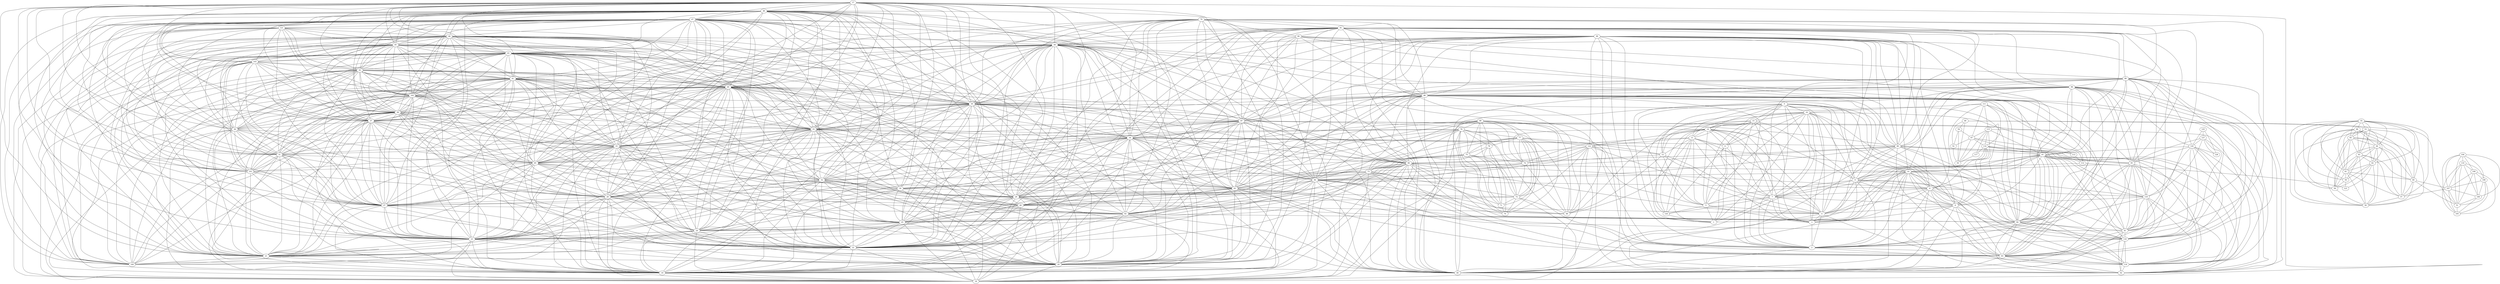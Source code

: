 graph G {
0;
1;
2;
3;
4;
5;
6;
7;
8;
9;
10;
11;
12;
13;
14;
15;
16;
17;
18;
19;
20;
21;
22;
23;
24;
25;
26;
27;
28;
29;
30;
31;
32;
33;
34;
35;
36;
37;
38;
39;
40;
41;
42;
43;
44;
45;
46;
47;
48;
49;
50;
51;
52;
53;
54;
55;
56;
57;
58;
59;
60;
61;
62;
63;
64;
65;
66;
67;
68;
69;
70;
71;
72;
73;
74;
75;
76;
77;
78;
79;
80;
81;
82;
83;
84;
85;
86;
87;
88;
89;
90;
91;
92;
93;
94;
95;
96;
97;
98;
99;
100;
101;
102;
103;
104;
105;
106;
107;
108;
109;
110;
111;
112;
113;
114;
115;
116;
117;
118;
119;
120;
121;
122;
123;
124;
125;
126;
127;
0--1 ;
0--2 ;
0--3 ;
0--4 ;
0--5 ;
0--6 ;
0--7 ;
0--8 ;
0--9 ;
0--10 ;
0--11 ;
0--12 ;
0--13 ;
0--14 ;
0--15 ;
0--16 ;
17--18 ;
17--19 ;
17--20 ;
17--21 ;
17--22 ;
17--23 ;
17--24 ;
17--25 ;
17--26 ;
17--27 ;
17--28 ;
17--29 ;
17--30 ;
17--31 ;
17--32 ;
17--33 ;
17--34 ;
17--35 ;
17--36 ;
17--37 ;
17--38 ;
17--39 ;
17--40 ;
17--41 ;
17--42 ;
17--43 ;
17--44 ;
17--45 ;
17--46 ;
17--47 ;
17--48 ;
49--50 ;
49--51 ;
49--52 ;
49--53 ;
49--54 ;
55--56 ;
55--57 ;
55--58 ;
55--59 ;
55--60 ;
55--61 ;
55--62 ;
55--63 ;
55--64 ;
55--65 ;
55--66 ;
55--53 ;
54--50 ;
54--52 ;
54--67 ;
68--18 ;
68--69 ;
68--24 ;
68--70 ;
68--26 ;
68--71 ;
68--72 ;
68--30 ;
68--73 ;
68--74 ;
68--75 ;
68--76 ;
68--77 ;
68--78 ;
79--80 ;
79--19 ;
79--20 ;
79--22 ;
79--81 ;
79--82 ;
79--29 ;
79--83 ;
79--84 ;
79--85 ;
79--86 ;
79--34 ;
79--35 ;
79--87 ;
79--39 ;
79--88 ;
79--44 ;
79--89 ;
79--90 ;
79--91 ;
91--80 ;
91--19 ;
91--92 ;
91--20 ;
91--22 ;
91--93 ;
91--2 ;
91--81 ;
91--94 ;
91--82 ;
91--29 ;
91--83 ;
91--84 ;
91--95 ;
91--96 ;
91--97 ;
91--86 ;
91--34 ;
91--35 ;
91--87 ;
91--39 ;
91--88 ;
91--98 ;
91--44 ;
91--99 ;
91--89 ;
91--90 ;
53--56 ;
53--57 ;
53--60 ;
53--61 ;
53--62 ;
53--63 ;
53--64 ;
53--65 ;
48--18 ;
48--19 ;
48--20 ;
48--100 ;
48--21 ;
48--22 ;
48--23 ;
48--24 ;
48--25 ;
48--26 ;
48--27 ;
48--28 ;
48--29 ;
48--101 ;
48--30 ;
48--31 ;
48--32 ;
48--33 ;
48--35 ;
48--36 ;
48--37 ;
48--38 ;
48--39 ;
48--102 ;
48--40 ;
48--41 ;
48--42 ;
48--103 ;
48--43 ;
48--44 ;
48--45 ;
48--46 ;
48--47 ;
104--105 ;
104--51 ;
104--106 ;
104--107 ;
104--108 ;
104--109 ;
104--110 ;
111--6 ;
111--9 ;
111--112 ;
111--113 ;
111--114 ;
111--67 ;
111--16 ;
111--115 ;
78--18 ;
78--69 ;
78--24 ;
78--70 ;
78--26 ;
78--71 ;
78--28 ;
78--72 ;
78--30 ;
78--32 ;
78--73 ;
78--74 ;
78--75 ;
78--76 ;
78--77 ;
90--81 ;
90--94 ;
90--82 ;
90--83 ;
90--86 ;
90--87 ;
90--39 ;
90--88 ;
90--44 ;
90--89 ;
66--56 ;
66--58 ;
66--59 ;
66--61 ;
66--62 ;
66--63 ;
66--64 ;
66--65 ;
115--116 ;
115--6 ;
115--50 ;
115--97 ;
115--117 ;
115--114 ;
115--67 ;
110--105 ;
110--51 ;
110--106 ;
110--107 ;
110--108 ;
110--109 ;
65--56 ;
65--57 ;
65--58 ;
65--60 ;
65--61 ;
65--63 ;
65--64 ;
89--80 ;
89--92 ;
89--93 ;
89--118 ;
89--81 ;
89--94 ;
89--119 ;
89--83 ;
89--84 ;
89--95 ;
89--97 ;
89--86 ;
89--120 ;
89--87 ;
89--88 ;
89--98 ;
47--18 ;
47--19 ;
47--20 ;
47--100 ;
47--21 ;
47--22 ;
47--23 ;
47--24 ;
47--27 ;
47--28 ;
47--29 ;
47--101 ;
47--85 ;
47--31 ;
47--32 ;
47--33 ;
47--34 ;
47--35 ;
47--36 ;
47--37 ;
47--38 ;
47--39 ;
47--102 ;
47--40 ;
47--41 ;
47--42 ;
47--103 ;
47--43 ;
47--44 ;
47--45 ;
47--46 ;
47--121 ;
64--56 ;
64--57 ;
64--58 ;
64--60 ;
64--61 ;
64--62 ;
64--63 ;
121--100 ;
121--21 ;
121--27 ;
121--101 ;
121--85 ;
121--31 ;
121--36 ;
121--37 ;
121--38 ;
121--102 ;
121--42 ;
121--103 ;
121--43 ;
121--45 ;
121--46 ;
77--69 ;
77--70 ;
77--26 ;
77--71 ;
77--72 ;
77--73 ;
77--74 ;
77--12 ;
77--122 ;
77--75 ;
77--76 ;
46--18 ;
46--19 ;
46--20 ;
46--100 ;
46--21 ;
46--22 ;
46--23 ;
46--24 ;
46--27 ;
46--28 ;
46--101 ;
46--30 ;
46--85 ;
46--31 ;
46--32 ;
46--33 ;
46--35 ;
46--36 ;
46--37 ;
46--38 ;
46--39 ;
46--102 ;
46--40 ;
46--41 ;
46--42 ;
46--103 ;
46--43 ;
46--45 ;
45--19 ;
45--20 ;
45--100 ;
45--21 ;
45--22 ;
45--23 ;
45--27 ;
45--28 ;
45--101 ;
45--85 ;
45--31 ;
45--33 ;
45--35 ;
45--36 ;
45--37 ;
45--38 ;
45--39 ;
45--102 ;
45--40 ;
45--41 ;
45--42 ;
45--103 ;
45--43 ;
63--56 ;
63--57 ;
63--58 ;
63--59 ;
63--60 ;
63--61 ;
63--62 ;
99--80 ;
99--69 ;
99--93 ;
99--2 ;
99--3 ;
99--4 ;
99--6 ;
99--94 ;
99--29 ;
99--83 ;
99--8 ;
99--84 ;
99--9 ;
99--10 ;
99--96 ;
99--86 ;
99--34 ;
99--122 ;
99--87 ;
99--39 ;
99--88 ;
99--98 ;
99--44 ;
44--80 ;
44--19 ;
44--20 ;
44--22 ;
44--23 ;
44--25 ;
44--94 ;
44--82 ;
44--27 ;
44--29 ;
44--83 ;
44--84 ;
44--85 ;
44--96 ;
44--32 ;
44--86 ;
44--33 ;
44--34 ;
44--35 ;
44--87 ;
44--37 ;
44--38 ;
44--39 ;
44--40 ;
44--88 ;
44--43 ;
62--56 ;
62--123 ;
62--58 ;
62--59 ;
62--61 ;
43--18 ;
43--19 ;
43--20 ;
43--100 ;
43--21 ;
43--22 ;
43--23 ;
43--24 ;
43--27 ;
43--28 ;
43--29 ;
43--101 ;
43--30 ;
43--85 ;
43--31 ;
43--32 ;
43--33 ;
43--35 ;
43--36 ;
43--37 ;
43--38 ;
43--39 ;
43--102 ;
43--40 ;
43--41 ;
43--42 ;
43--103 ;
16--1 ;
16--124 ;
16--3 ;
16--4 ;
16--5 ;
16--6 ;
16--7 ;
16--8 ;
16--9 ;
16--11 ;
16--13 ;
16--14 ;
16--112 ;
16--15 ;
67--50 ;
67--52 ;
67--112 ;
67--113 ;
67--114 ;
114--116 ;
114--6 ;
114--8 ;
114--50 ;
114--9 ;
114--97 ;
114--113 ;
114--117 ;
125--126 ;
125--120 ;
125--127 ;
117--50 ;
103--100 ;
103--21 ;
103--23 ;
103--27 ;
103--101 ;
103--31 ;
103--33 ;
103--36 ;
103--37 ;
103--38 ;
103--102 ;
103--41 ;
103--42 ;
113--112 ;
42--18 ;
42--19 ;
42--20 ;
42--100 ;
42--21 ;
42--22 ;
42--23 ;
42--24 ;
42--27 ;
42--28 ;
42--101 ;
42--85 ;
42--31 ;
42--32 ;
42--33 ;
42--35 ;
42--36 ;
42--37 ;
42--38 ;
42--102 ;
42--40 ;
42--41 ;
98--80 ;
98--92 ;
98--116 ;
98--93 ;
98--2 ;
98--118 ;
98--81 ;
98--94 ;
98--119 ;
98--83 ;
98--8 ;
98--10 ;
98--95 ;
98--97 ;
98--86 ;
98--120 ;
98--87 ;
98--88 ;
61--56 ;
61--57 ;
61--58 ;
61--59 ;
61--60 ;
41--18 ;
41--19 ;
41--20 ;
41--100 ;
41--21 ;
41--22 ;
41--23 ;
41--24 ;
41--26 ;
41--27 ;
41--28 ;
41--101 ;
41--30 ;
41--31 ;
41--32 ;
41--33 ;
41--35 ;
41--36 ;
41--37 ;
41--38 ;
41--102 ;
41--40 ;
109--105 ;
109--51 ;
109--106 ;
109--107 ;
109--108 ;
88--80 ;
88--92 ;
88--116 ;
88--22 ;
88--93 ;
88--2 ;
88--118 ;
88--81 ;
88--94 ;
88--82 ;
88--29 ;
88--83 ;
88--84 ;
88--10 ;
88--95 ;
88--96 ;
88--97 ;
88--86 ;
88--34 ;
88--35 ;
88--87 ;
88--39 ;
15--1 ;
15--124 ;
15--3 ;
15--5 ;
15--7 ;
15--9 ;
15--11 ;
15--12 ;
15--13 ;
15--14 ;
40--18 ;
40--19 ;
40--20 ;
40--21 ;
40--22 ;
40--23 ;
40--24 ;
40--25 ;
40--82 ;
40--27 ;
40--28 ;
40--29 ;
40--83 ;
40--84 ;
40--85 ;
40--31 ;
40--96 ;
40--32 ;
40--33 ;
40--34 ;
40--35 ;
40--87 ;
40--36 ;
40--37 ;
40--38 ;
40--39 ;
40--102 ;
102--19 ;
102--20 ;
102--100 ;
102--21 ;
102--22 ;
102--23 ;
102--27 ;
102--101 ;
102--85 ;
102--31 ;
102--33 ;
102--35 ;
102--36 ;
102--37 ;
102--38 ;
102--39 ;
112--1 ;
112--123 ;
52--50 ;
60--56 ;
60--57 ;
60--51 ;
60--107 ;
108--105 ;
108--51 ;
108--106 ;
108--107 ;
127--92 ;
127--126 ;
127--118 ;
127--119 ;
127--95 ;
127--120 ;
39--80 ;
39--19 ;
39--20 ;
39--21 ;
39--22 ;
39--23 ;
39--25 ;
39--94 ;
39--82 ;
39--27 ;
39--29 ;
39--83 ;
39--84 ;
39--85 ;
39--96 ;
39--32 ;
39--33 ;
39--34 ;
39--35 ;
39--87 ;
39--37 ;
39--38 ;
38--19 ;
38--20 ;
38--100 ;
38--21 ;
38--22 ;
38--23 ;
38--24 ;
38--27 ;
38--28 ;
38--101 ;
38--85 ;
38--31 ;
38--32 ;
38--33 ;
38--35 ;
38--36 ;
38--37 ;
59--123 ;
59--58 ;
14--69 ;
14--1 ;
14--124 ;
14--2 ;
14--3 ;
14--4 ;
14--5 ;
14--7 ;
14--9 ;
14--11 ;
14--74 ;
14--12 ;
14--122 ;
14--13 ;
76--70 ;
76--71 ;
76--72 ;
76--73 ;
76--75 ;
13--69 ;
13--1 ;
13--124 ;
13--3 ;
13--4 ;
13--5 ;
13--7 ;
13--11 ;
13--74 ;
13--12 ;
13--122 ;
37--19 ;
37--20 ;
37--100 ;
37--21 ;
37--22 ;
37--23 ;
37--27 ;
37--28 ;
37--101 ;
37--85 ;
37--31 ;
37--33 ;
37--35 ;
37--36 ;
107--57 ;
107--105 ;
107--51 ;
107--106 ;
75--70 ;
75--26 ;
75--71 ;
75--72 ;
75--30 ;
75--73 ;
75--74 ;
36--19 ;
36--100 ;
36--21 ;
36--23 ;
36--27 ;
36--28 ;
36--101 ;
36--85 ;
36--31 ;
36--33 ;
87--80 ;
87--19 ;
87--20 ;
87--22 ;
87--93 ;
87--25 ;
87--81 ;
87--94 ;
87--82 ;
87--29 ;
87--83 ;
87--84 ;
87--85 ;
87--96 ;
87--86 ;
87--33 ;
87--34 ;
87--35 ;
106--105 ;
106--51 ;
122--80 ;
122--69 ;
122--2 ;
122--4 ;
122--5 ;
122--72 ;
122--84 ;
122--96 ;
122--73 ;
122--74 ;
122--12 ;
120--92 ;
120--126 ;
120--116 ;
120--93 ;
120--118 ;
120--81 ;
120--119 ;
120--95 ;
120--97 ;
35--19 ;
35--20 ;
35--21 ;
35--22 ;
35--23 ;
35--25 ;
35--82 ;
35--27 ;
35--28 ;
35--29 ;
35--83 ;
35--84 ;
35--85 ;
35--31 ;
35--96 ;
35--32 ;
35--33 ;
35--34 ;
12--69 ;
12--4 ;
12--5 ;
12--7 ;
12--74 ;
34--80 ;
34--18 ;
34--19 ;
34--20 ;
34--22 ;
34--23 ;
34--2 ;
34--25 ;
34--94 ;
34--82 ;
34--27 ;
34--29 ;
34--83 ;
34--84 ;
34--85 ;
34--96 ;
34--32 ;
34--86 ;
34--33 ;
33--19 ;
33--20 ;
33--100 ;
33--21 ;
33--22 ;
33--23 ;
33--25 ;
33--82 ;
33--27 ;
33--28 ;
33--29 ;
33--83 ;
33--101 ;
33--85 ;
33--31 ;
33--32 ;
74--69 ;
74--26 ;
74--72 ;
74--73 ;
73--18 ;
73--69 ;
73--24 ;
73--25 ;
73--70 ;
73--26 ;
73--71 ;
73--72 ;
73--30 ;
73--32 ;
11--1 ;
11--124 ;
11--5 ;
11--7 ;
86--80 ;
86--92 ;
86--93 ;
86--118 ;
86--81 ;
86--94 ;
86--119 ;
86--83 ;
86--84 ;
86--95 ;
86--96 ;
86--97 ;
97--80 ;
97--92 ;
97--116 ;
97--93 ;
97--2 ;
97--3 ;
97--4 ;
97--118 ;
97--6 ;
97--81 ;
97--94 ;
97--119 ;
97--8 ;
97--9 ;
97--10 ;
97--95 ;
32--18 ;
32--19 ;
32--20 ;
32--21 ;
32--22 ;
32--23 ;
32--24 ;
32--25 ;
32--26 ;
32--28 ;
32--29 ;
32--30 ;
96--80 ;
96--19 ;
96--20 ;
96--69 ;
96--22 ;
96--93 ;
96--2 ;
96--4 ;
96--25 ;
96--94 ;
96--82 ;
96--29 ;
96--83 ;
96--8 ;
96--84 ;
96--10 ;
58--56 ;
95--80 ;
95--92 ;
95--116 ;
95--93 ;
95--2 ;
95--118 ;
95--81 ;
95--94 ;
95--119 ;
95--10 ;
10--80 ;
10--92 ;
10--116 ;
10--93 ;
10--2 ;
10--3 ;
10--4 ;
10--118 ;
10--6 ;
10--94 ;
10--7 ;
10--119 ;
10--8 ;
10--84 ;
10--9 ;
9--116 ;
9--2 ;
9--3 ;
9--4 ;
9--118 ;
9--5 ;
9--6 ;
9--7 ;
9--8 ;
51--105 ;
31--19 ;
31--100 ;
31--21 ;
31--22 ;
31--23 ;
31--27 ;
31--28 ;
31--101 ;
31--85 ;
85--19 ;
85--20 ;
85--100 ;
85--21 ;
85--22 ;
85--23 ;
85--82 ;
85--27 ;
85--29 ;
85--83 ;
85--101 ;
30--18 ;
30--23 ;
30--24 ;
30--25 ;
30--26 ;
30--28 ;
30--72 ;
101--100 ;
101--21 ;
101--23 ;
101--27 ;
101--28 ;
84--80 ;
84--19 ;
84--20 ;
84--22 ;
84--93 ;
84--2 ;
84--4 ;
84--25 ;
84--94 ;
84--82 ;
84--29 ;
84--83 ;
84--8 ;
72--18 ;
72--69 ;
72--70 ;
72--26 ;
72--71 ;
8--80 ;
8--116 ;
8--93 ;
8--2 ;
8--3 ;
8--4 ;
8--118 ;
8--6 ;
8--7 ;
8--119 ;
83--80 ;
83--19 ;
83--20 ;
83--22 ;
83--93 ;
83--25 ;
83--81 ;
83--94 ;
83--82 ;
83--29 ;
29--80 ;
29--18 ;
29--19 ;
29--20 ;
29--22 ;
29--23 ;
29--25 ;
29--94 ;
29--82 ;
29--27 ;
28--18 ;
28--19 ;
28--20 ;
28--21 ;
28--22 ;
28--23 ;
28--24 ;
28--25 ;
28--26 ;
28--27 ;
27--19 ;
27--20 ;
27--100 ;
27--21 ;
27--22 ;
27--23 ;
27--82 ;
71--70 ;
26--18 ;
26--69 ;
26--23 ;
26--24 ;
26--25 ;
119--92 ;
119--116 ;
119--93 ;
119--118 ;
119--6 ;
119--81 ;
119--94 ;
7--1 ;
7--124 ;
7--2 ;
7--3 ;
7--4 ;
7--5 ;
7--6 ;
82--80 ;
82--19 ;
82--20 ;
82--22 ;
82--25 ;
82--94 ;
94--80 ;
94--92 ;
94--116 ;
94--93 ;
94--118 ;
94--81 ;
81--80 ;
81--92 ;
81--93 ;
81--118 ;
6--80 ;
6--116 ;
6--93 ;
6--2 ;
6--3 ;
6--4 ;
6--118 ;
5--1 ;
5--124 ;
5--3 ;
5--4 ;
57--56 ;
118--92 ;
118--116 ;
118--93 ;
118--2 ;
25--18 ;
25--19 ;
25--20 ;
25--22 ;
25--23 ;
25--24 ;
4--80 ;
4--93 ;
4--2 ;
4--3 ;
3--2 ;
2--80 ;
2--116 ;
2--93 ;
24--18 ;
24--19 ;
24--20 ;
24--21 ;
24--23 ;
23--18 ;
23--19 ;
23--20 ;
23--100 ;
23--21 ;
23--22 ;
93--80 ;
93--92 ;
93--116 ;
22--18 ;
22--19 ;
22--20 ;
22--21 ;
21--19 ;
21--20 ;
21--100 ;
116--92 ;
124--1 ;
20--80 ;
20--18 ;
20--19 ;
19--18 ;
}
